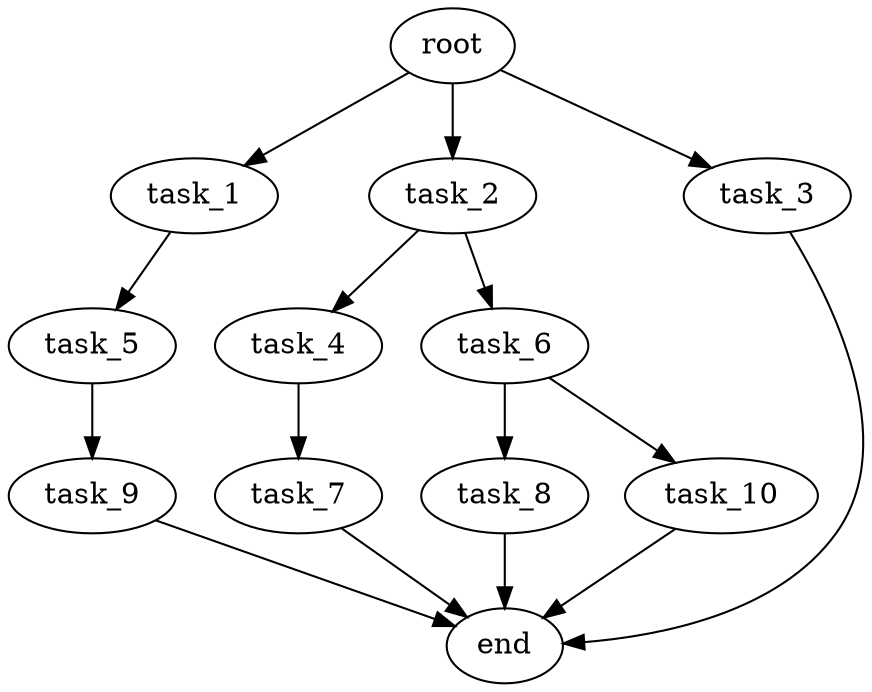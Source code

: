 digraph G {
  root [size="0.000000e+00"];
  task_1 [size="4.149430e+10"];
  task_2 [size="9.911173e+09"];
  task_3 [size="4.893981e+10"];
  task_4 [size="4.081751e+10"];
  task_5 [size="9.515264e+10"];
  task_6 [size="3.281302e+09"];
  task_7 [size="3.705929e+10"];
  task_8 [size="4.434387e+10"];
  task_9 [size="9.505601e+10"];
  task_10 [size="8.554646e+10"];
  end [size="0.000000e+00"];

  root -> task_1 [size="1.000000e-12"];
  root -> task_2 [size="1.000000e-12"];
  root -> task_3 [size="1.000000e-12"];
  task_1 -> task_5 [size="9.515264e+08"];
  task_2 -> task_4 [size="4.081751e+08"];
  task_2 -> task_6 [size="3.281302e+07"];
  task_3 -> end [size="1.000000e-12"];
  task_4 -> task_7 [size="3.705929e+08"];
  task_5 -> task_9 [size="9.505601e+08"];
  task_6 -> task_8 [size="4.434387e+08"];
  task_6 -> task_10 [size="8.554646e+08"];
  task_7 -> end [size="1.000000e-12"];
  task_8 -> end [size="1.000000e-12"];
  task_9 -> end [size="1.000000e-12"];
  task_10 -> end [size="1.000000e-12"];
}
